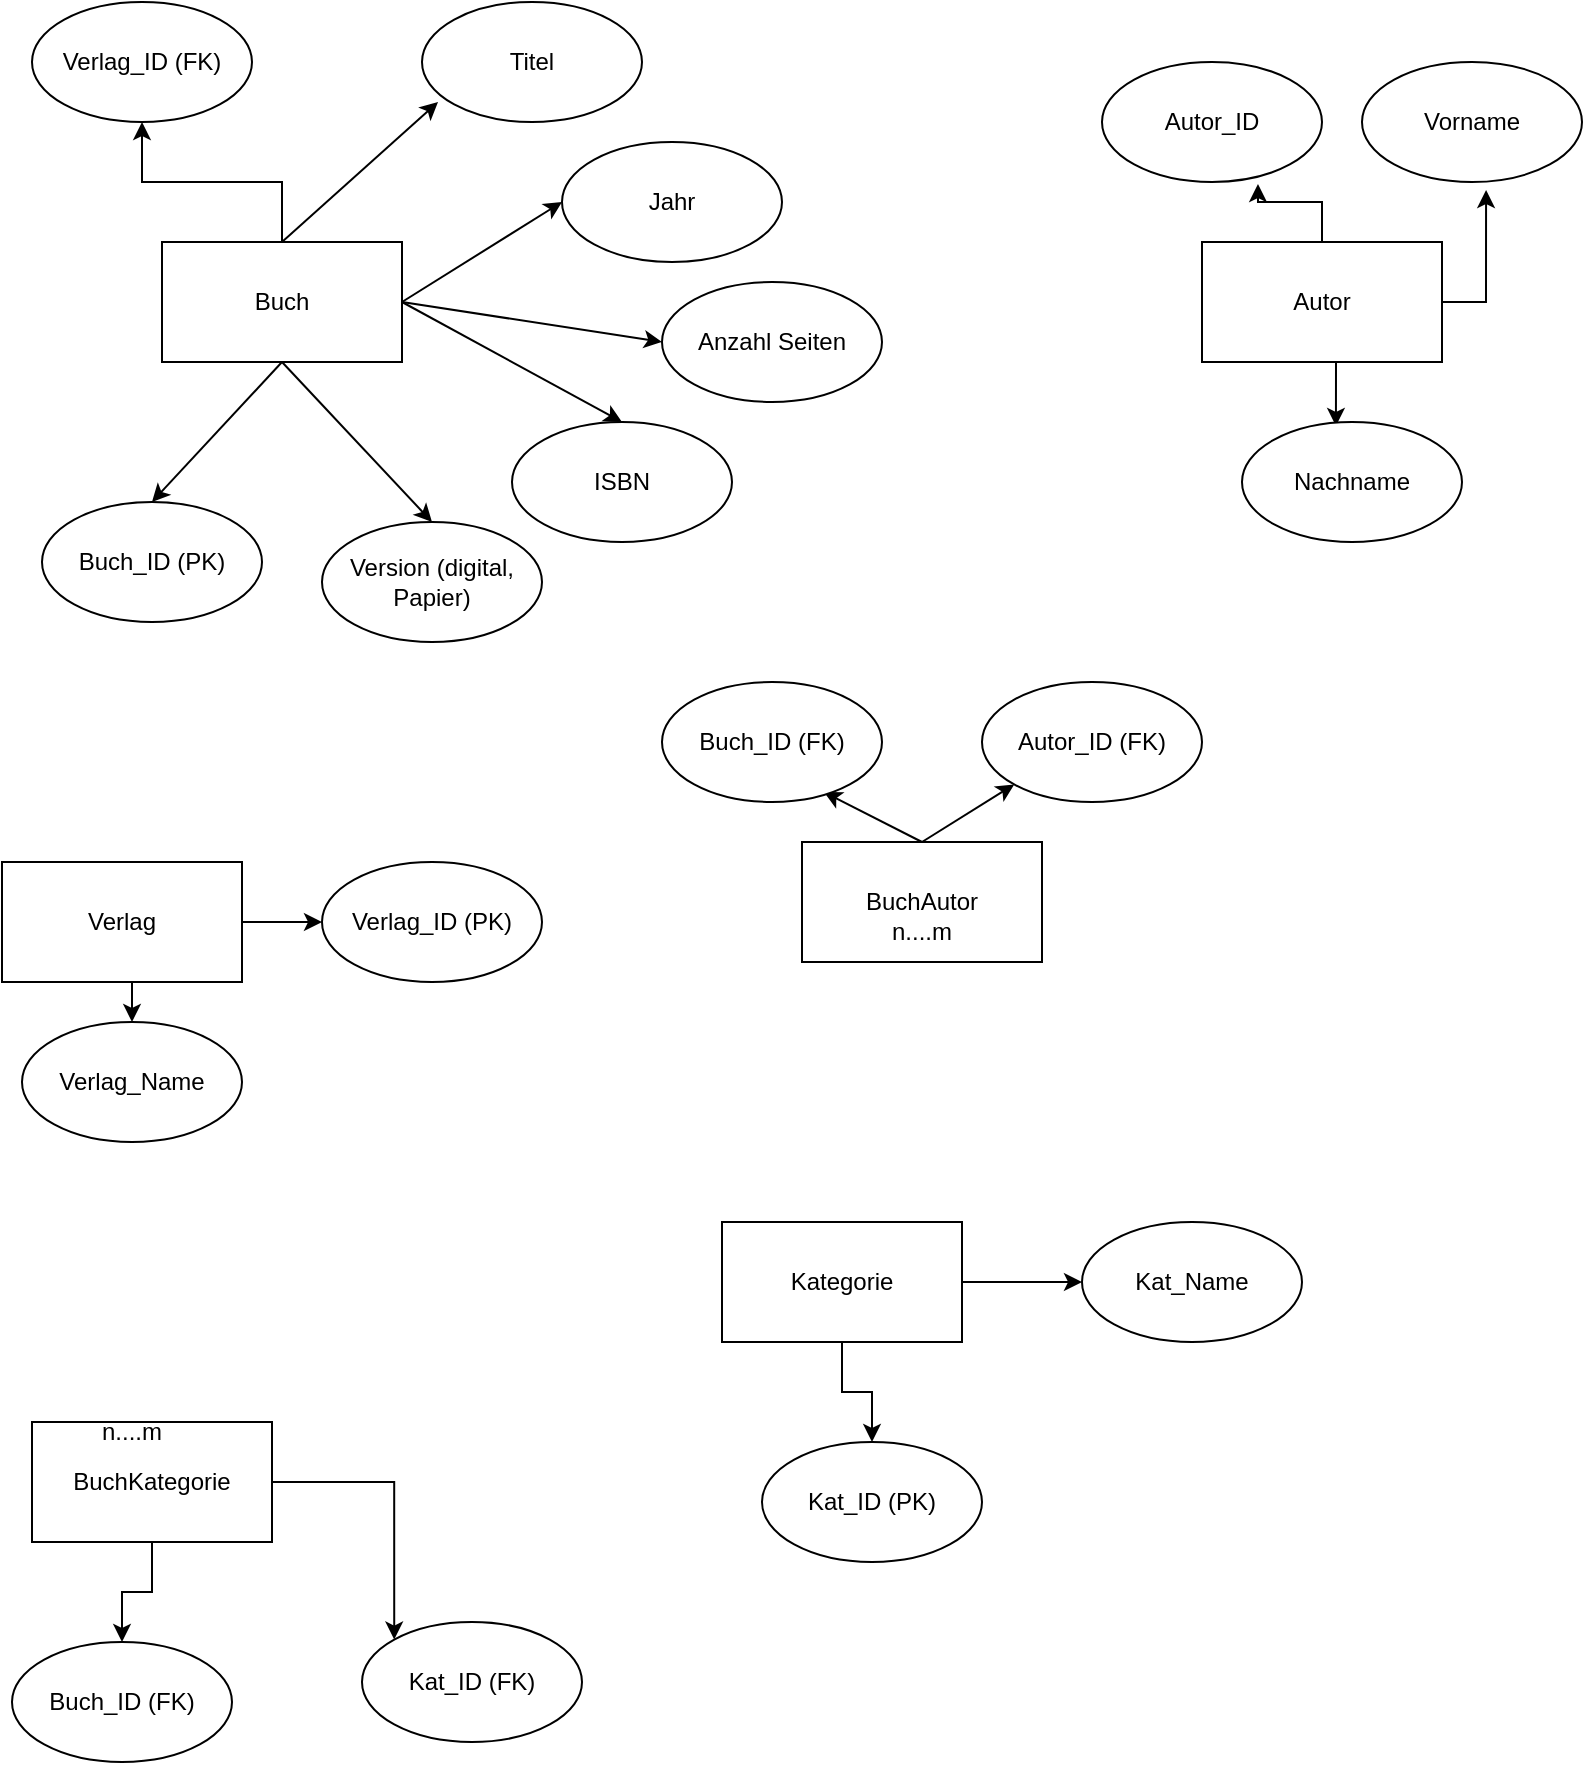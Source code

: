 <mxfile version="21.3.3" type="device">
  <diagram id="R2lEEEUBdFMjLlhIrx00" name="Page-1">
    <mxGraphModel dx="1674" dy="757" grid="1" gridSize="10" guides="1" tooltips="1" connect="1" arrows="1" fold="1" page="1" pageScale="1" pageWidth="850" pageHeight="1100" math="0" shadow="0" extFonts="Permanent Marker^https://fonts.googleapis.com/css?family=Permanent+Marker">
      <root>
        <mxCell id="0" />
        <mxCell id="1" parent="0" />
        <mxCell id="Zozthz9DAWvSnEIWpa6r-11" style="rounded=0;orthogonalLoop=1;jettySize=auto;html=1;exitX=0.5;exitY=0;exitDx=0;exitDy=0;entryX=0.073;entryY=0.833;entryDx=0;entryDy=0;entryPerimeter=0;" edge="1" parent="1" source="Zozthz9DAWvSnEIWpa6r-1" target="Zozthz9DAWvSnEIWpa6r-3">
          <mxGeometry relative="1" as="geometry" />
        </mxCell>
        <mxCell id="Zozthz9DAWvSnEIWpa6r-12" style="rounded=0;orthogonalLoop=1;jettySize=auto;html=1;exitX=1;exitY=0.5;exitDx=0;exitDy=0;entryX=0;entryY=0.5;entryDx=0;entryDy=0;" edge="1" parent="1" source="Zozthz9DAWvSnEIWpa6r-1" target="Zozthz9DAWvSnEIWpa6r-4">
          <mxGeometry relative="1" as="geometry" />
        </mxCell>
        <mxCell id="Zozthz9DAWvSnEIWpa6r-13" style="rounded=0;orthogonalLoop=1;jettySize=auto;html=1;exitX=1;exitY=0.5;exitDx=0;exitDy=0;entryX=0.5;entryY=0;entryDx=0;entryDy=0;" edge="1" parent="1" source="Zozthz9DAWvSnEIWpa6r-1" target="Zozthz9DAWvSnEIWpa6r-5">
          <mxGeometry relative="1" as="geometry" />
        </mxCell>
        <mxCell id="Zozthz9DAWvSnEIWpa6r-16" style="rounded=0;orthogonalLoop=1;jettySize=auto;html=1;exitX=0.5;exitY=1;exitDx=0;exitDy=0;entryX=0.5;entryY=0;entryDx=0;entryDy=0;" edge="1" parent="1" source="Zozthz9DAWvSnEIWpa6r-1" target="Zozthz9DAWvSnEIWpa6r-15">
          <mxGeometry relative="1" as="geometry" />
        </mxCell>
        <mxCell id="Zozthz9DAWvSnEIWpa6r-22" style="rounded=0;orthogonalLoop=1;jettySize=auto;html=1;exitX=1;exitY=0.5;exitDx=0;exitDy=0;entryX=0;entryY=0.5;entryDx=0;entryDy=0;" edge="1" parent="1" source="Zozthz9DAWvSnEIWpa6r-1" target="Zozthz9DAWvSnEIWpa6r-21">
          <mxGeometry relative="1" as="geometry" />
        </mxCell>
        <mxCell id="Zozthz9DAWvSnEIWpa6r-24" style="rounded=0;orthogonalLoop=1;jettySize=auto;html=1;exitX=0.5;exitY=1;exitDx=0;exitDy=0;entryX=0.5;entryY=0;entryDx=0;entryDy=0;" edge="1" parent="1" source="Zozthz9DAWvSnEIWpa6r-1" target="Zozthz9DAWvSnEIWpa6r-23">
          <mxGeometry relative="1" as="geometry" />
        </mxCell>
        <mxCell id="Zozthz9DAWvSnEIWpa6r-44" style="edgeStyle=orthogonalEdgeStyle;rounded=0;orthogonalLoop=1;jettySize=auto;html=1;exitX=0.5;exitY=0;exitDx=0;exitDy=0;entryX=0.5;entryY=1;entryDx=0;entryDy=0;" edge="1" parent="1" source="Zozthz9DAWvSnEIWpa6r-1" target="Zozthz9DAWvSnEIWpa6r-43">
          <mxGeometry relative="1" as="geometry" />
        </mxCell>
        <mxCell id="Zozthz9DAWvSnEIWpa6r-1" value="Buch" style="rounded=0;whiteSpace=wrap;html=1;" vertex="1" parent="1">
          <mxGeometry x="140" y="140" width="120" height="60" as="geometry" />
        </mxCell>
        <mxCell id="Zozthz9DAWvSnEIWpa6r-3" value="Titel" style="ellipse;whiteSpace=wrap;html=1;" vertex="1" parent="1">
          <mxGeometry x="270" y="20" width="110" height="60" as="geometry" />
        </mxCell>
        <mxCell id="Zozthz9DAWvSnEIWpa6r-4" value="Jahr" style="ellipse;whiteSpace=wrap;html=1;" vertex="1" parent="1">
          <mxGeometry x="340" y="90" width="110" height="60" as="geometry" />
        </mxCell>
        <mxCell id="Zozthz9DAWvSnEIWpa6r-5" value="ISBN" style="ellipse;whiteSpace=wrap;html=1;" vertex="1" parent="1">
          <mxGeometry x="315" y="230" width="110" height="60" as="geometry" />
        </mxCell>
        <mxCell id="Zozthz9DAWvSnEIWpa6r-15" value="Buch_ID (PK)" style="ellipse;whiteSpace=wrap;html=1;" vertex="1" parent="1">
          <mxGeometry x="80" y="270" width="110" height="60" as="geometry" />
        </mxCell>
        <mxCell id="Zozthz9DAWvSnEIWpa6r-21" value="Anzahl Seiten" style="ellipse;whiteSpace=wrap;html=1;" vertex="1" parent="1">
          <mxGeometry x="390" y="160" width="110" height="60" as="geometry" />
        </mxCell>
        <mxCell id="Zozthz9DAWvSnEIWpa6r-23" value="Version (digital, Papier)" style="ellipse;whiteSpace=wrap;html=1;" vertex="1" parent="1">
          <mxGeometry x="220" y="280" width="110" height="60" as="geometry" />
        </mxCell>
        <mxCell id="Zozthz9DAWvSnEIWpa6r-30" style="edgeStyle=orthogonalEdgeStyle;rounded=0;orthogonalLoop=1;jettySize=auto;html=1;exitX=0.5;exitY=0;exitDx=0;exitDy=0;entryX=0.709;entryY=1.017;entryDx=0;entryDy=0;entryPerimeter=0;" edge="1" parent="1" source="Zozthz9DAWvSnEIWpa6r-25" target="Zozthz9DAWvSnEIWpa6r-28">
          <mxGeometry relative="1" as="geometry" />
        </mxCell>
        <mxCell id="Zozthz9DAWvSnEIWpa6r-31" style="edgeStyle=orthogonalEdgeStyle;rounded=0;orthogonalLoop=1;jettySize=auto;html=1;exitX=0.5;exitY=1;exitDx=0;exitDy=0;entryX=0.427;entryY=0.033;entryDx=0;entryDy=0;entryPerimeter=0;" edge="1" parent="1" source="Zozthz9DAWvSnEIWpa6r-25" target="Zozthz9DAWvSnEIWpa6r-27">
          <mxGeometry relative="1" as="geometry" />
        </mxCell>
        <mxCell id="Zozthz9DAWvSnEIWpa6r-32" style="edgeStyle=orthogonalEdgeStyle;rounded=0;orthogonalLoop=1;jettySize=auto;html=1;exitX=1;exitY=0.5;exitDx=0;exitDy=0;entryX=0.564;entryY=1.067;entryDx=0;entryDy=0;entryPerimeter=0;" edge="1" parent="1" source="Zozthz9DAWvSnEIWpa6r-25" target="Zozthz9DAWvSnEIWpa6r-26">
          <mxGeometry relative="1" as="geometry" />
        </mxCell>
        <mxCell id="Zozthz9DAWvSnEIWpa6r-25" value="Autor" style="rounded=0;whiteSpace=wrap;html=1;" vertex="1" parent="1">
          <mxGeometry x="660" y="140" width="120" height="60" as="geometry" />
        </mxCell>
        <mxCell id="Zozthz9DAWvSnEIWpa6r-26" value="Vorname" style="ellipse;whiteSpace=wrap;html=1;" vertex="1" parent="1">
          <mxGeometry x="740" y="50" width="110" height="60" as="geometry" />
        </mxCell>
        <mxCell id="Zozthz9DAWvSnEIWpa6r-27" value="Nachname" style="ellipse;whiteSpace=wrap;html=1;" vertex="1" parent="1">
          <mxGeometry x="680" y="230" width="110" height="60" as="geometry" />
        </mxCell>
        <mxCell id="Zozthz9DAWvSnEIWpa6r-28" value="Autor_ID" style="ellipse;whiteSpace=wrap;html=1;" vertex="1" parent="1">
          <mxGeometry x="610" y="50" width="110" height="60" as="geometry" />
        </mxCell>
        <mxCell id="Zozthz9DAWvSnEIWpa6r-33" value="Autor_ID (FK)" style="ellipse;whiteSpace=wrap;html=1;" vertex="1" parent="1">
          <mxGeometry x="550" y="360" width="110" height="60" as="geometry" />
        </mxCell>
        <mxCell id="Zozthz9DAWvSnEIWpa6r-37" style="rounded=0;orthogonalLoop=1;jettySize=auto;html=1;exitX=0.5;exitY=0;exitDx=0;exitDy=0;entryX=0.736;entryY=0.917;entryDx=0;entryDy=0;entryPerimeter=0;" edge="1" parent="1" source="Zozthz9DAWvSnEIWpa6r-35" target="Zozthz9DAWvSnEIWpa6r-36">
          <mxGeometry relative="1" as="geometry" />
        </mxCell>
        <mxCell id="Zozthz9DAWvSnEIWpa6r-38" style="rounded=0;orthogonalLoop=1;jettySize=auto;html=1;exitX=0.5;exitY=0;exitDx=0;exitDy=0;entryX=0;entryY=1;entryDx=0;entryDy=0;" edge="1" parent="1" source="Zozthz9DAWvSnEIWpa6r-35" target="Zozthz9DAWvSnEIWpa6r-33">
          <mxGeometry relative="1" as="geometry" />
        </mxCell>
        <mxCell id="Zozthz9DAWvSnEIWpa6r-35" value="BuchAutor" style="rounded=0;whiteSpace=wrap;html=1;" vertex="1" parent="1">
          <mxGeometry x="460" y="440" width="120" height="60" as="geometry" />
        </mxCell>
        <mxCell id="Zozthz9DAWvSnEIWpa6r-36" value="Buch_ID (FK)" style="ellipse;whiteSpace=wrap;html=1;" vertex="1" parent="1">
          <mxGeometry x="390" y="360" width="110" height="60" as="geometry" />
        </mxCell>
        <mxCell id="Zozthz9DAWvSnEIWpa6r-39" value="n....m" style="text;html=1;strokeColor=none;fillColor=none;align=center;verticalAlign=middle;whiteSpace=wrap;rounded=0;" vertex="1" parent="1">
          <mxGeometry x="490" y="470" width="60" height="30" as="geometry" />
        </mxCell>
        <mxCell id="Zozthz9DAWvSnEIWpa6r-45" style="edgeStyle=orthogonalEdgeStyle;rounded=0;orthogonalLoop=1;jettySize=auto;html=1;exitX=1;exitY=0.5;exitDx=0;exitDy=0;entryX=0;entryY=0.5;entryDx=0;entryDy=0;" edge="1" parent="1" source="Zozthz9DAWvSnEIWpa6r-40" target="Zozthz9DAWvSnEIWpa6r-41">
          <mxGeometry relative="1" as="geometry" />
        </mxCell>
        <mxCell id="Zozthz9DAWvSnEIWpa6r-46" style="edgeStyle=orthogonalEdgeStyle;rounded=0;orthogonalLoop=1;jettySize=auto;html=1;exitX=0.5;exitY=1;exitDx=0;exitDy=0;entryX=0.5;entryY=0;entryDx=0;entryDy=0;" edge="1" parent="1" source="Zozthz9DAWvSnEIWpa6r-40" target="Zozthz9DAWvSnEIWpa6r-42">
          <mxGeometry relative="1" as="geometry" />
        </mxCell>
        <mxCell id="Zozthz9DAWvSnEIWpa6r-40" value="Verlag" style="rounded=0;whiteSpace=wrap;html=1;" vertex="1" parent="1">
          <mxGeometry x="60" y="450" width="120" height="60" as="geometry" />
        </mxCell>
        <mxCell id="Zozthz9DAWvSnEIWpa6r-41" value="Verlag_ID (PK)" style="ellipse;whiteSpace=wrap;html=1;" vertex="1" parent="1">
          <mxGeometry x="220" y="450" width="110" height="60" as="geometry" />
        </mxCell>
        <mxCell id="Zozthz9DAWvSnEIWpa6r-42" value="Verlag_Name" style="ellipse;whiteSpace=wrap;html=1;" vertex="1" parent="1">
          <mxGeometry x="70" y="530" width="110" height="60" as="geometry" />
        </mxCell>
        <mxCell id="Zozthz9DAWvSnEIWpa6r-43" value="Verlag_ID (FK)" style="ellipse;whiteSpace=wrap;html=1;" vertex="1" parent="1">
          <mxGeometry x="75" y="20" width="110" height="60" as="geometry" />
        </mxCell>
        <mxCell id="Zozthz9DAWvSnEIWpa6r-49" style="edgeStyle=orthogonalEdgeStyle;rounded=0;orthogonalLoop=1;jettySize=auto;html=1;exitX=1;exitY=0.5;exitDx=0;exitDy=0;" edge="1" parent="1" source="Zozthz9DAWvSnEIWpa6r-47" target="Zozthz9DAWvSnEIWpa6r-48">
          <mxGeometry relative="1" as="geometry" />
        </mxCell>
        <mxCell id="Zozthz9DAWvSnEIWpa6r-51" style="edgeStyle=orthogonalEdgeStyle;rounded=0;orthogonalLoop=1;jettySize=auto;html=1;exitX=0.5;exitY=1;exitDx=0;exitDy=0;entryX=0.5;entryY=0;entryDx=0;entryDy=0;" edge="1" parent="1" source="Zozthz9DAWvSnEIWpa6r-47" target="Zozthz9DAWvSnEIWpa6r-50">
          <mxGeometry relative="1" as="geometry" />
        </mxCell>
        <mxCell id="Zozthz9DAWvSnEIWpa6r-47" value="Kategorie" style="rounded=0;whiteSpace=wrap;html=1;" vertex="1" parent="1">
          <mxGeometry x="420" y="630" width="120" height="60" as="geometry" />
        </mxCell>
        <mxCell id="Zozthz9DAWvSnEIWpa6r-48" value="Kat_Name" style="ellipse;whiteSpace=wrap;html=1;" vertex="1" parent="1">
          <mxGeometry x="600" y="630" width="110" height="60" as="geometry" />
        </mxCell>
        <mxCell id="Zozthz9DAWvSnEIWpa6r-50" value="Kat_ID (PK)" style="ellipse;whiteSpace=wrap;html=1;" vertex="1" parent="1">
          <mxGeometry x="440" y="740" width="110" height="60" as="geometry" />
        </mxCell>
        <mxCell id="Zozthz9DAWvSnEIWpa6r-56" style="edgeStyle=orthogonalEdgeStyle;rounded=0;orthogonalLoop=1;jettySize=auto;html=1;exitX=0.5;exitY=1;exitDx=0;exitDy=0;" edge="1" parent="1" source="Zozthz9DAWvSnEIWpa6r-53" target="Zozthz9DAWvSnEIWpa6r-54">
          <mxGeometry relative="1" as="geometry" />
        </mxCell>
        <mxCell id="Zozthz9DAWvSnEIWpa6r-57" style="edgeStyle=orthogonalEdgeStyle;rounded=0;orthogonalLoop=1;jettySize=auto;html=1;exitX=1;exitY=0.5;exitDx=0;exitDy=0;entryX=0;entryY=0;entryDx=0;entryDy=0;" edge="1" parent="1" source="Zozthz9DAWvSnEIWpa6r-53" target="Zozthz9DAWvSnEIWpa6r-55">
          <mxGeometry relative="1" as="geometry" />
        </mxCell>
        <mxCell id="Zozthz9DAWvSnEIWpa6r-53" value="BuchKategorie" style="rounded=0;whiteSpace=wrap;html=1;" vertex="1" parent="1">
          <mxGeometry x="75" y="730" width="120" height="60" as="geometry" />
        </mxCell>
        <mxCell id="Zozthz9DAWvSnEIWpa6r-54" value="Buch_ID (FK)" style="ellipse;whiteSpace=wrap;html=1;" vertex="1" parent="1">
          <mxGeometry x="65" y="840" width="110" height="60" as="geometry" />
        </mxCell>
        <mxCell id="Zozthz9DAWvSnEIWpa6r-55" value="Kat_ID (FK)" style="ellipse;whiteSpace=wrap;html=1;" vertex="1" parent="1">
          <mxGeometry x="240" y="830" width="110" height="60" as="geometry" />
        </mxCell>
        <mxCell id="Zozthz9DAWvSnEIWpa6r-58" value="n....m" style="text;html=1;strokeColor=none;fillColor=none;align=center;verticalAlign=middle;whiteSpace=wrap;rounded=0;" vertex="1" parent="1">
          <mxGeometry x="95" y="720" width="60" height="30" as="geometry" />
        </mxCell>
      </root>
    </mxGraphModel>
  </diagram>
</mxfile>
